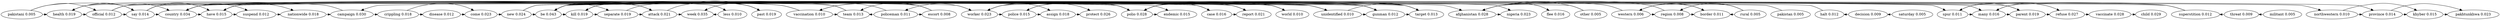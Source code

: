 digraph {
	pakistani [label="pakistani 0.005"]
	health [label="health 0.019"]
	official [label="official 0.012"]
	say [label="say 0.014"]
	country [label="country 0.034"]
	have [label="have 0.015"]
	suspend [label="suspend 0.012"]
	nationwide [label="nationwide 0.018"]
	campaign [label="campaign 0.030"]
	worker [label="worker 0.023"]
	policeman [label="policeman 0.011"]
	escort [label="escort 0.008"]
	vaccination [label="vaccination 0.010"]
	team [label="team 0.013"]
	be [label="be 0.043"]
	kill [label="kill 0.019"]
	separate [label="separate 0.019"]
	attack [label="attack 0.021"]
	less [label="less 0.010"]
	week [label="week 0.035"]
	pakistan [label="pakistan 0.005"]
	world [label="world 0.010"]
	polio [label="polio 0.028"]
	endemic [label="endemic 0.015"]
	other [label="other 0.005"]
	afghanistan [label="afghanistan 0.028"]
	nigeria [label="nigeria 0.023"]
	militant [label="militant 0.005"]
	threat [label="threat 0.009"]
	superstition [label="superstition 0.012"]
	spur [label="spur 0.011"]
	many [label="many 0.016"]
	parent [label="parent 0.019"]
	refuse [label="refuse 0.027"]
	vaccinate [label="vaccinate 0.028"]
	child [label="child 0.029"]
	unidentified [label="unidentified 0.010"]
	gunman [label="gunman 0.012"]
	target [label="target 0.013"]
	police [label="police 0.015"]
	assign [label="assign 0.018"]
	protect [label="protect 0.026"]
	past [label="past 0.019"]
	rural [label="rural 0.005"]
	western [label="western 0.006"]
	region [label="region 0.008"]
	border [label="border 0.011"]
	flee [label="flee 0.016"]
	saturday [label="saturday 0.005"]
	decision [label="decision 0.009"]
	halt [label="halt 0.012"]
	crippling [label="crippling 0.018"]
	disease [label="disease 0.012"]
	come [label="come 0.023"]
	new [label="new 0.024"]
	case [label="case 0.016"]
	report [label="report 0.021"]
	northwestern [label="northwestern 0.010"]
	province [label="province 0.014"]
	khyber [label="khyber 0.015"]
	pakhtunkhwa [label="pakhtunkhwa 0.023"]
	pakistani -> health [constraint=false]
	pakistani -> official [constraint=false]
	pakistani -> say [constraint=false]
	health -> official [constraint=false]
	health -> say [constraint=false]
	health -> worker [constraint=false]
	official -> say [constraint=false]
	official -> country [constraint=false]
	official -> unidentified [constraint=false]
	official -> gunman [constraint=false]
	say -> country [constraint=false]
	say -> have [constraint=false]
	say -> unidentified [constraint=false]
	say -> gunman [constraint=false]
	say -> target [constraint=false]
	country -> have [constraint=false]
	country -> suspend [constraint=false]
	country -> less [constraint=false]
	country -> world [constraint=false]
	country -> northwestern [constraint=false]
	country -> province [constraint=false]
	have -> suspend [constraint=false]
	have -> nationwide [constraint=false]
	have -> spur [constraint=false]
	have -> many [constraint=false]
	have -> parent [constraint=false]
	suspend -> nationwide [constraint=false]
	nationwide -> campaign [constraint=false]
	campaign -> health [constraint=false]
	campaign -> crippling [constraint=false]
	worker -> policeman [constraint=false]
	worker -> police [constraint=false]
	worker -> assign [constraint=false]
	policeman -> escort [constraint=false]
	policeman -> vaccination [constraint=false]
	policeman -> team [constraint=false]
	escort -> vaccination [constraint=false]
	escort -> team [constraint=false]
	escort -> be [constraint=false]
	vaccination -> team [constraint=false]
	vaccination -> be [constraint=false]
	vaccination -> kill [constraint=false]
	team -> be [constraint=false]
	team -> kill [constraint=false]
	be -> kill [constraint=false]
	be -> separate [constraint=false]
	be -> endemic [constraint=false]
	be -> afghanistan [constraint=false]
	be -> nigeria [constraint=false]
	be -> report [constraint=false]
	kill -> separate [constraint=false]
	kill -> attack [constraint=false]
	separate -> attack [constraint=false]
	separate -> past [constraint=false]
	attack -> country [constraint=false]
	attack -> past [constraint=false]
	attack -> week [constraint=false]
	less -> week [constraint=false]
	pakistan -> be [constraint=false]
	world -> polio [constraint=false]
	world -> be [constraint=false]
	polio -> be [constraint=false]
	polio -> endemic [constraint=false]
	polio -> worker [constraint=false]
	polio -> police [constraint=false]
	polio -> case [constraint=false]
	polio -> report [constraint=false]
	other -> be [constraint=false]
	other -> afghanistan [constraint=false]
	afghanistan -> nigeria [constraint=false]
	afghanistan -> flee [constraint=false]
	militant -> threat [constraint=false]
	threat -> superstition [constraint=false]
	superstition -> have [constraint=false]
	superstition -> spur [constraint=false]
	superstition -> many [constraint=false]
	spur -> many [constraint=false]
	spur -> parent [constraint=false]
	many -> parent [constraint=false]
	many -> refuse [constraint=false]
	parent -> refuse [constraint=false]
	refuse -> vaccinate [constraint=false]
	vaccinate -> child [constraint=false]
	unidentified -> gunman [constraint=false]
	unidentified -> target [constraint=false]
	unidentified -> polio [constraint=false]
	gunman -> target [constraint=false]
	gunman -> polio [constraint=false]
	gunman -> worker [constraint=false]
	target -> polio [constraint=false]
	target -> worker [constraint=false]
	police -> assign [constraint=false]
	police -> protect [constraint=false]
	assign -> protect [constraint=false]
	past -> week [constraint=false]
	rural -> western [constraint=false]
	rural -> region [constraint=false]
	rural -> border [constraint=false]
	western -> region [constraint=false]
	western -> border [constraint=false]
	western -> afghanistan [constraint=false]
	region -> border [constraint=false]
	region -> afghanistan [constraint=false]
	border -> afghanistan [constraint=false]
	saturday -> decision [constraint=false]
	decision -> halt [constraint=false]
	halt -> campaign [constraint=false]
	crippling -> disease [constraint=false]
	crippling -> come [constraint=false]
	disease -> come [constraint=false]
	come -> new [constraint=false]
	new -> polio [constraint=false]
	new -> case [constraint=false]
	new -> be [constraint=false]
	case -> be [constraint=false]
	case -> report [constraint=false]
	report -> country [constraint=false]
	northwestern -> province [constraint=false]
	northwestern -> khyber [constraint=false]
	province -> khyber [constraint=false]
	province -> pakhtunkhwa [constraint=false]
	khyber -> pakhtunkhwa [constraint=false]
}